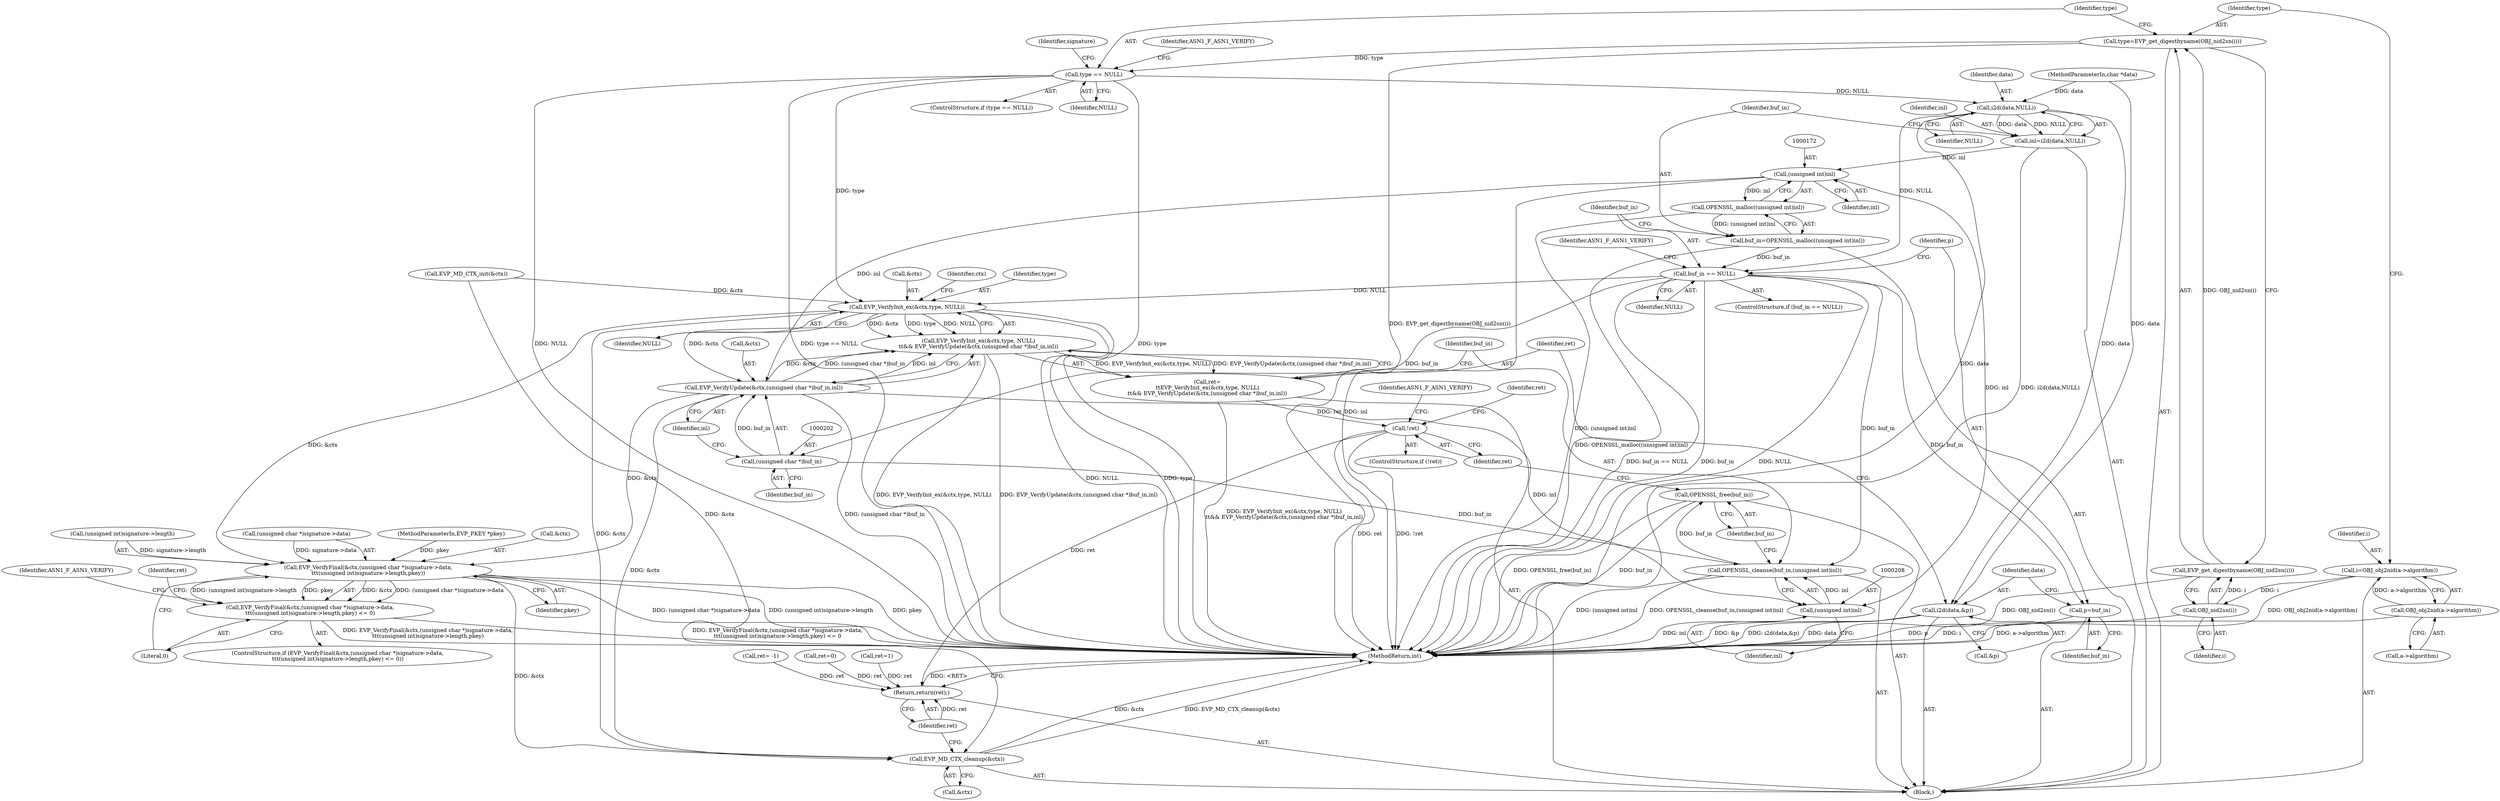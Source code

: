 digraph "0_openssl_684400ce192dac51df3d3e92b61830a6ef90be3e_0@pointer" {
"1000132" [label="(Call,type=EVP_get_digestbyname(OBJ_nid2sn(i)))"];
"1000134" [label="(Call,EVP_get_digestbyname(OBJ_nid2sn(i)))"];
"1000135" [label="(Call,OBJ_nid2sn(i))"];
"1000126" [label="(Call,i=OBJ_obj2nid(a->algorithm))"];
"1000128" [label="(Call,OBJ_obj2nid(a->algorithm))"];
"1000138" [label="(Call,type == NULL)"];
"1000165" [label="(Call,i2d(data,NULL))"];
"1000163" [label="(Call,inl=i2d(data,NULL))"];
"1000171" [label="(Call,(unsigned int)inl)"];
"1000170" [label="(Call,OPENSSL_malloc((unsigned int)inl))"];
"1000168" [label="(Call,buf_in=OPENSSL_malloc((unsigned int)inl))"];
"1000175" [label="(Call,buf_in == NULL)"];
"1000183" [label="(Call,p=buf_in)"];
"1000193" [label="(Call,EVP_VerifyInit_ex(&ctx,type, NULL))"];
"1000192" [label="(Call,EVP_VerifyInit_ex(&ctx,type, NULL)\n\t\t&& EVP_VerifyUpdate(&ctx,(unsigned char *)buf_in,inl))"];
"1000190" [label="(Call,ret=\n\t\tEVP_VerifyInit_ex(&ctx,type, NULL)\n\t\t&& EVP_VerifyUpdate(&ctx,(unsigned char *)buf_in,inl))"];
"1000213" [label="(Call,!ret)"];
"1000256" [label="(Return,return(ret);)"];
"1000198" [label="(Call,EVP_VerifyUpdate(&ctx,(unsigned char *)buf_in,inl))"];
"1000207" [label="(Call,(unsigned int)inl)"];
"1000205" [label="(Call,OPENSSL_cleanse(buf_in,(unsigned int)inl))"];
"1000210" [label="(Call,OPENSSL_free(buf_in))"];
"1000226" [label="(Call,EVP_VerifyFinal(&ctx,(unsigned char *)signature->data,\n\t\t\t(unsigned int)signature->length,pkey))"];
"1000225" [label="(Call,EVP_VerifyFinal(&ctx,(unsigned char *)signature->data,\n\t\t\t(unsigned int)signature->length,pkey) <= 0)"];
"1000253" [label="(Call,EVP_MD_CTX_cleanup(&ctx))"];
"1000201" [label="(Call,(unsigned char *)buf_in)"];
"1000186" [label="(Call,i2d(data,&p))"];
"1000204" [label="(Identifier,inl)"];
"1000170" [label="(Call,OPENSSL_malloc((unsigned int)inl))"];
"1000191" [label="(Identifier,ret)"];
"1000257" [label="(Identifier,ret)"];
"1000217" [label="(Identifier,ASN1_F_ASN1_VERIFY)"];
"1000180" [label="(Identifier,ASN1_F_ASN1_VERIFY)"];
"1000194" [label="(Call,&ctx)"];
"1000198" [label="(Call,EVP_VerifyUpdate(&ctx,(unsigned char *)buf_in,inl))"];
"1000176" [label="(Identifier,buf_in)"];
"1000150" [label="(Identifier,signature)"];
"1000190" [label="(Call,ret=\n\t\tEVP_VerifyInit_ex(&ctx,type, NULL)\n\t\t&& EVP_VerifyUpdate(&ctx,(unsigned char *)buf_in,inl))"];
"1000126" [label="(Call,i=OBJ_obj2nid(a->algorithm))"];
"1000256" [label="(Return,return(ret);)"];
"1000206" [label="(Identifier,buf_in)"];
"1000132" [label="(Call,type=EVP_get_digestbyname(OBJ_nid2sn(i)))"];
"1000139" [label="(Identifier,type)"];
"1000133" [label="(Identifier,type)"];
"1000213" [label="(Call,!ret)"];
"1000137" [label="(ControlStructure,if (type == NULL))"];
"1000227" [label="(Call,&ctx)"];
"1000165" [label="(Call,i2d(data,NULL))"];
"1000239" [label="(Identifier,pkey)"];
"1000183" [label="(Call,p=buf_in)"];
"1000258" [label="(MethodReturn,int)"];
"1000193" [label="(Call,EVP_VerifyInit_ex(&ctx,type, NULL))"];
"1000177" [label="(Identifier,NULL)"];
"1000127" [label="(Identifier,i)"];
"1000224" [label="(ControlStructure,if (EVP_VerifyFinal(&ctx,(unsigned char *)signature->data,\n\t\t\t(unsigned int)signature->length,pkey) <= 0))"];
"1000207" [label="(Call,(unsigned int)inl)"];
"1000167" [label="(Identifier,NULL)"];
"1000188" [label="(Call,&p)"];
"1000199" [label="(Call,&ctx)"];
"1000192" [label="(Call,EVP_VerifyInit_ex(&ctx,type, NULL)\n\t\t&& EVP_VerifyUpdate(&ctx,(unsigned char *)buf_in,inl))"];
"1000226" [label="(Call,EVP_VerifyFinal(&ctx,(unsigned char *)signature->data,\n\t\t\t(unsigned int)signature->length,pkey))"];
"1000185" [label="(Identifier,buf_in)"];
"1000171" [label="(Call,(unsigned int)inl)"];
"1000243" [label="(Identifier,ASN1_F_ASN1_VERIFY)"];
"1000175" [label="(Call,buf_in == NULL)"];
"1000249" [label="(Call,ret=1)"];
"1000166" [label="(Identifier,data)"];
"1000174" [label="(ControlStructure,if (buf_in == NULL))"];
"1000212" [label="(ControlStructure,if (!ret))"];
"1000196" [label="(Identifier,type)"];
"1000225" [label="(Call,EVP_VerifyFinal(&ctx,(unsigned char *)signature->data,\n\t\t\t(unsigned int)signature->length,pkey) <= 0)"];
"1000253" [label="(Call,EVP_MD_CTX_cleanup(&ctx))"];
"1000234" [label="(Call,(unsigned int)signature->length)"];
"1000250" [label="(Identifier,ret)"];
"1000214" [label="(Identifier,ret)"];
"1000205" [label="(Call,OPENSSL_cleanse(buf_in,(unsigned int)inl))"];
"1000221" [label="(Identifier,ret)"];
"1000240" [label="(Literal,0)"];
"1000129" [label="(Call,a->algorithm)"];
"1000187" [label="(Identifier,data)"];
"1000211" [label="(Identifier,buf_in)"];
"1000184" [label="(Identifier,p)"];
"1000117" [label="(Call,ret= -1)"];
"1000169" [label="(Identifier,buf_in)"];
"1000143" [label="(Identifier,ASN1_F_ASN1_VERIFY)"];
"1000128" [label="(Call,OBJ_obj2nid(a->algorithm))"];
"1000186" [label="(Call,i2d(data,&p))"];
"1000107" [label="(MethodParameterIn,EVP_PKEY *pkey)"];
"1000135" [label="(Call,OBJ_nid2sn(i))"];
"1000197" [label="(Identifier,NULL)"];
"1000164" [label="(Identifier,inl)"];
"1000138" [label="(Call,type == NULL)"];
"1000210" [label="(Call,OPENSSL_free(buf_in))"];
"1000229" [label="(Call,(unsigned char *)signature->data)"];
"1000254" [label="(Call,&ctx)"];
"1000203" [label="(Identifier,buf_in)"];
"1000163" [label="(Call,inl=i2d(data,NULL))"];
"1000201" [label="(Call,(unsigned char *)buf_in)"];
"1000173" [label="(Identifier,inl)"];
"1000245" [label="(Call,ret=0)"];
"1000123" [label="(Call,EVP_MD_CTX_init(&ctx))"];
"1000136" [label="(Identifier,i)"];
"1000200" [label="(Identifier,ctx)"];
"1000106" [label="(MethodParameterIn,char *data)"];
"1000209" [label="(Identifier,inl)"];
"1000108" [label="(Block,)"];
"1000140" [label="(Identifier,NULL)"];
"1000134" [label="(Call,EVP_get_digestbyname(OBJ_nid2sn(i)))"];
"1000168" [label="(Call,buf_in=OPENSSL_malloc((unsigned int)inl))"];
"1000132" -> "1000108"  [label="AST: "];
"1000132" -> "1000134"  [label="CFG: "];
"1000133" -> "1000132"  [label="AST: "];
"1000134" -> "1000132"  [label="AST: "];
"1000139" -> "1000132"  [label="CFG: "];
"1000132" -> "1000258"  [label="DDG: EVP_get_digestbyname(OBJ_nid2sn(i))"];
"1000134" -> "1000132"  [label="DDG: OBJ_nid2sn(i)"];
"1000132" -> "1000138"  [label="DDG: type"];
"1000134" -> "1000135"  [label="CFG: "];
"1000135" -> "1000134"  [label="AST: "];
"1000134" -> "1000258"  [label="DDG: OBJ_nid2sn(i)"];
"1000135" -> "1000134"  [label="DDG: i"];
"1000135" -> "1000136"  [label="CFG: "];
"1000136" -> "1000135"  [label="AST: "];
"1000135" -> "1000258"  [label="DDG: i"];
"1000126" -> "1000135"  [label="DDG: i"];
"1000126" -> "1000108"  [label="AST: "];
"1000126" -> "1000128"  [label="CFG: "];
"1000127" -> "1000126"  [label="AST: "];
"1000128" -> "1000126"  [label="AST: "];
"1000133" -> "1000126"  [label="CFG: "];
"1000126" -> "1000258"  [label="DDG: OBJ_obj2nid(a->algorithm)"];
"1000128" -> "1000126"  [label="DDG: a->algorithm"];
"1000128" -> "1000129"  [label="CFG: "];
"1000129" -> "1000128"  [label="AST: "];
"1000128" -> "1000258"  [label="DDG: a->algorithm"];
"1000138" -> "1000137"  [label="AST: "];
"1000138" -> "1000140"  [label="CFG: "];
"1000139" -> "1000138"  [label="AST: "];
"1000140" -> "1000138"  [label="AST: "];
"1000143" -> "1000138"  [label="CFG: "];
"1000150" -> "1000138"  [label="CFG: "];
"1000138" -> "1000258"  [label="DDG: type"];
"1000138" -> "1000258"  [label="DDG: NULL"];
"1000138" -> "1000258"  [label="DDG: type == NULL"];
"1000138" -> "1000165"  [label="DDG: NULL"];
"1000138" -> "1000193"  [label="DDG: type"];
"1000165" -> "1000163"  [label="AST: "];
"1000165" -> "1000167"  [label="CFG: "];
"1000166" -> "1000165"  [label="AST: "];
"1000167" -> "1000165"  [label="AST: "];
"1000163" -> "1000165"  [label="CFG: "];
"1000165" -> "1000258"  [label="DDG: data"];
"1000165" -> "1000163"  [label="DDG: data"];
"1000165" -> "1000163"  [label="DDG: NULL"];
"1000106" -> "1000165"  [label="DDG: data"];
"1000165" -> "1000175"  [label="DDG: NULL"];
"1000165" -> "1000186"  [label="DDG: data"];
"1000163" -> "1000108"  [label="AST: "];
"1000164" -> "1000163"  [label="AST: "];
"1000169" -> "1000163"  [label="CFG: "];
"1000163" -> "1000258"  [label="DDG: i2d(data,NULL)"];
"1000163" -> "1000171"  [label="DDG: inl"];
"1000171" -> "1000170"  [label="AST: "];
"1000171" -> "1000173"  [label="CFG: "];
"1000172" -> "1000171"  [label="AST: "];
"1000173" -> "1000171"  [label="AST: "];
"1000170" -> "1000171"  [label="CFG: "];
"1000171" -> "1000258"  [label="DDG: inl"];
"1000171" -> "1000170"  [label="DDG: inl"];
"1000171" -> "1000198"  [label="DDG: inl"];
"1000171" -> "1000207"  [label="DDG: inl"];
"1000170" -> "1000168"  [label="AST: "];
"1000168" -> "1000170"  [label="CFG: "];
"1000170" -> "1000258"  [label="DDG: (unsigned int)inl"];
"1000170" -> "1000168"  [label="DDG: (unsigned int)inl"];
"1000168" -> "1000108"  [label="AST: "];
"1000169" -> "1000168"  [label="AST: "];
"1000176" -> "1000168"  [label="CFG: "];
"1000168" -> "1000258"  [label="DDG: OPENSSL_malloc((unsigned int)inl)"];
"1000168" -> "1000175"  [label="DDG: buf_in"];
"1000175" -> "1000174"  [label="AST: "];
"1000175" -> "1000177"  [label="CFG: "];
"1000176" -> "1000175"  [label="AST: "];
"1000177" -> "1000175"  [label="AST: "];
"1000180" -> "1000175"  [label="CFG: "];
"1000184" -> "1000175"  [label="CFG: "];
"1000175" -> "1000258"  [label="DDG: buf_in"];
"1000175" -> "1000258"  [label="DDG: NULL"];
"1000175" -> "1000258"  [label="DDG: buf_in == NULL"];
"1000175" -> "1000183"  [label="DDG: buf_in"];
"1000175" -> "1000193"  [label="DDG: NULL"];
"1000175" -> "1000201"  [label="DDG: buf_in"];
"1000175" -> "1000205"  [label="DDG: buf_in"];
"1000183" -> "1000108"  [label="AST: "];
"1000183" -> "1000185"  [label="CFG: "];
"1000184" -> "1000183"  [label="AST: "];
"1000185" -> "1000183"  [label="AST: "];
"1000187" -> "1000183"  [label="CFG: "];
"1000183" -> "1000258"  [label="DDG: p"];
"1000193" -> "1000192"  [label="AST: "];
"1000193" -> "1000197"  [label="CFG: "];
"1000194" -> "1000193"  [label="AST: "];
"1000196" -> "1000193"  [label="AST: "];
"1000197" -> "1000193"  [label="AST: "];
"1000200" -> "1000193"  [label="CFG: "];
"1000192" -> "1000193"  [label="CFG: "];
"1000193" -> "1000258"  [label="DDG: NULL"];
"1000193" -> "1000258"  [label="DDG: type"];
"1000193" -> "1000192"  [label="DDG: &ctx"];
"1000193" -> "1000192"  [label="DDG: type"];
"1000193" -> "1000192"  [label="DDG: NULL"];
"1000123" -> "1000193"  [label="DDG: &ctx"];
"1000193" -> "1000198"  [label="DDG: &ctx"];
"1000193" -> "1000226"  [label="DDG: &ctx"];
"1000193" -> "1000253"  [label="DDG: &ctx"];
"1000192" -> "1000190"  [label="AST: "];
"1000192" -> "1000198"  [label="CFG: "];
"1000198" -> "1000192"  [label="AST: "];
"1000190" -> "1000192"  [label="CFG: "];
"1000192" -> "1000258"  [label="DDG: EVP_VerifyInit_ex(&ctx,type, NULL)"];
"1000192" -> "1000258"  [label="DDG: EVP_VerifyUpdate(&ctx,(unsigned char *)buf_in,inl)"];
"1000192" -> "1000190"  [label="DDG: EVP_VerifyInit_ex(&ctx,type, NULL)"];
"1000192" -> "1000190"  [label="DDG: EVP_VerifyUpdate(&ctx,(unsigned char *)buf_in,inl)"];
"1000198" -> "1000192"  [label="DDG: &ctx"];
"1000198" -> "1000192"  [label="DDG: (unsigned char *)buf_in"];
"1000198" -> "1000192"  [label="DDG: inl"];
"1000190" -> "1000108"  [label="AST: "];
"1000191" -> "1000190"  [label="AST: "];
"1000206" -> "1000190"  [label="CFG: "];
"1000190" -> "1000258"  [label="DDG: EVP_VerifyInit_ex(&ctx,type, NULL)\n\t\t&& EVP_VerifyUpdate(&ctx,(unsigned char *)buf_in,inl)"];
"1000190" -> "1000213"  [label="DDG: ret"];
"1000213" -> "1000212"  [label="AST: "];
"1000213" -> "1000214"  [label="CFG: "];
"1000214" -> "1000213"  [label="AST: "];
"1000217" -> "1000213"  [label="CFG: "];
"1000221" -> "1000213"  [label="CFG: "];
"1000213" -> "1000258"  [label="DDG: ret"];
"1000213" -> "1000258"  [label="DDG: !ret"];
"1000213" -> "1000256"  [label="DDG: ret"];
"1000256" -> "1000108"  [label="AST: "];
"1000256" -> "1000257"  [label="CFG: "];
"1000257" -> "1000256"  [label="AST: "];
"1000258" -> "1000256"  [label="CFG: "];
"1000256" -> "1000258"  [label="DDG: <RET>"];
"1000257" -> "1000256"  [label="DDG: ret"];
"1000117" -> "1000256"  [label="DDG: ret"];
"1000249" -> "1000256"  [label="DDG: ret"];
"1000245" -> "1000256"  [label="DDG: ret"];
"1000198" -> "1000204"  [label="CFG: "];
"1000199" -> "1000198"  [label="AST: "];
"1000201" -> "1000198"  [label="AST: "];
"1000204" -> "1000198"  [label="AST: "];
"1000198" -> "1000258"  [label="DDG: (unsigned char *)buf_in"];
"1000201" -> "1000198"  [label="DDG: buf_in"];
"1000198" -> "1000207"  [label="DDG: inl"];
"1000198" -> "1000226"  [label="DDG: &ctx"];
"1000198" -> "1000253"  [label="DDG: &ctx"];
"1000207" -> "1000205"  [label="AST: "];
"1000207" -> "1000209"  [label="CFG: "];
"1000208" -> "1000207"  [label="AST: "];
"1000209" -> "1000207"  [label="AST: "];
"1000205" -> "1000207"  [label="CFG: "];
"1000207" -> "1000258"  [label="DDG: inl"];
"1000207" -> "1000205"  [label="DDG: inl"];
"1000205" -> "1000108"  [label="AST: "];
"1000206" -> "1000205"  [label="AST: "];
"1000211" -> "1000205"  [label="CFG: "];
"1000205" -> "1000258"  [label="DDG: (unsigned int)inl"];
"1000205" -> "1000258"  [label="DDG: OPENSSL_cleanse(buf_in,(unsigned int)inl)"];
"1000201" -> "1000205"  [label="DDG: buf_in"];
"1000205" -> "1000210"  [label="DDG: buf_in"];
"1000210" -> "1000108"  [label="AST: "];
"1000210" -> "1000211"  [label="CFG: "];
"1000211" -> "1000210"  [label="AST: "];
"1000214" -> "1000210"  [label="CFG: "];
"1000210" -> "1000258"  [label="DDG: OPENSSL_free(buf_in)"];
"1000210" -> "1000258"  [label="DDG: buf_in"];
"1000226" -> "1000225"  [label="AST: "];
"1000226" -> "1000239"  [label="CFG: "];
"1000227" -> "1000226"  [label="AST: "];
"1000229" -> "1000226"  [label="AST: "];
"1000234" -> "1000226"  [label="AST: "];
"1000239" -> "1000226"  [label="AST: "];
"1000240" -> "1000226"  [label="CFG: "];
"1000226" -> "1000258"  [label="DDG: pkey"];
"1000226" -> "1000258"  [label="DDG: (unsigned char *)signature->data"];
"1000226" -> "1000258"  [label="DDG: (unsigned int)signature->length"];
"1000226" -> "1000225"  [label="DDG: &ctx"];
"1000226" -> "1000225"  [label="DDG: (unsigned char *)signature->data"];
"1000226" -> "1000225"  [label="DDG: (unsigned int)signature->length"];
"1000226" -> "1000225"  [label="DDG: pkey"];
"1000229" -> "1000226"  [label="DDG: signature->data"];
"1000234" -> "1000226"  [label="DDG: signature->length"];
"1000107" -> "1000226"  [label="DDG: pkey"];
"1000226" -> "1000253"  [label="DDG: &ctx"];
"1000225" -> "1000224"  [label="AST: "];
"1000225" -> "1000240"  [label="CFG: "];
"1000240" -> "1000225"  [label="AST: "];
"1000243" -> "1000225"  [label="CFG: "];
"1000250" -> "1000225"  [label="CFG: "];
"1000225" -> "1000258"  [label="DDG: EVP_VerifyFinal(&ctx,(unsigned char *)signature->data,\n\t\t\t(unsigned int)signature->length,pkey) <= 0"];
"1000225" -> "1000258"  [label="DDG: EVP_VerifyFinal(&ctx,(unsigned char *)signature->data,\n\t\t\t(unsigned int)signature->length,pkey)"];
"1000253" -> "1000108"  [label="AST: "];
"1000253" -> "1000254"  [label="CFG: "];
"1000254" -> "1000253"  [label="AST: "];
"1000257" -> "1000253"  [label="CFG: "];
"1000253" -> "1000258"  [label="DDG: EVP_MD_CTX_cleanup(&ctx)"];
"1000253" -> "1000258"  [label="DDG: &ctx"];
"1000123" -> "1000253"  [label="DDG: &ctx"];
"1000201" -> "1000203"  [label="CFG: "];
"1000202" -> "1000201"  [label="AST: "];
"1000203" -> "1000201"  [label="AST: "];
"1000204" -> "1000201"  [label="CFG: "];
"1000186" -> "1000108"  [label="AST: "];
"1000186" -> "1000188"  [label="CFG: "];
"1000187" -> "1000186"  [label="AST: "];
"1000188" -> "1000186"  [label="AST: "];
"1000191" -> "1000186"  [label="CFG: "];
"1000186" -> "1000258"  [label="DDG: &p"];
"1000186" -> "1000258"  [label="DDG: i2d(data,&p)"];
"1000186" -> "1000258"  [label="DDG: data"];
"1000106" -> "1000186"  [label="DDG: data"];
}
